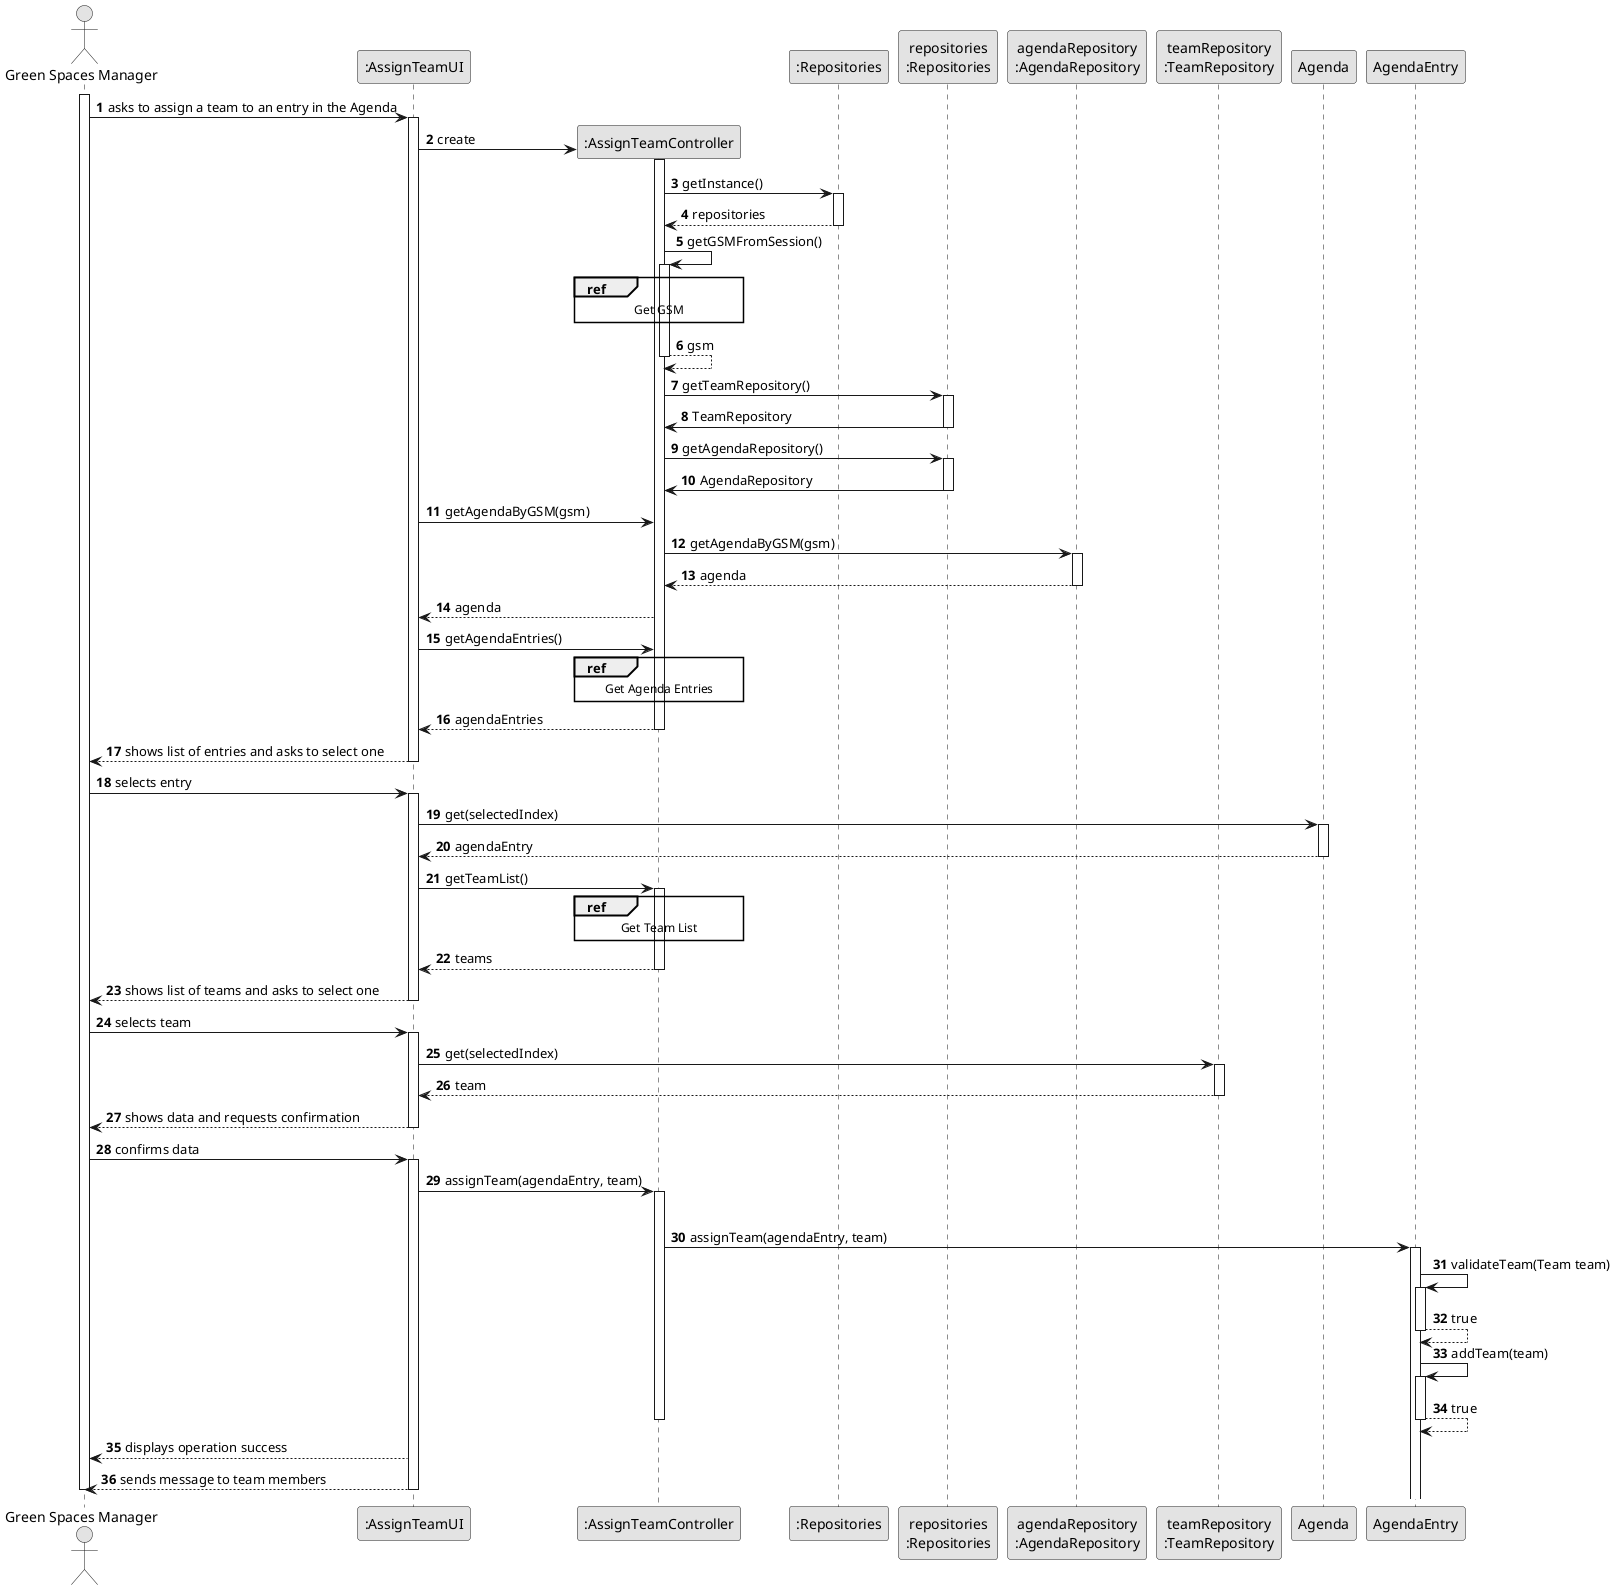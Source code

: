 @startuml
skinparam monochrome true
skinparam packageStyle rectangle
skinparam shadowing false

autonumber

'hide footbox
actor "Green Spaces Manager" as ADM
participant ":AssignTeamUI" as UI
participant ":AssignTeamController" as CTRL
participant ":Repositories" as RepositorySingleton
participant "repositories\n:Repositories" as PLAT
participant "agendaRepository\n:AgendaRepository" as AR
participant "teamRepository\n:TeamRepository" as TR
participant "Agenda" as AG
participant "AgendaEntry" as ENTRADA

activate ADM

        ADM -> UI : asks to assign a team to an entry in the Agenda

        activate UI

'            UI --> ADM : requests data (name)
            'create CTRL
            UI -> CTRL** : create

            activate CTRL

                        CTRL -> RepositorySingleton : getInstance()
                                        activate RepositorySingleton

                                            RepositorySingleton --> CTRL: repositories
                                        deactivate RepositorySingleton

                                         CTRL -> CTRL : getGSMFromSession()
                                         activate CTRL

                                         ref over CTRL
                                         Get GSM
                                         end

                                             CTRL --> CTRL : gsm
                                         deactivate CTRL

                             CTRL -> PLAT : getTeamRepository()
                                     activate PLAT

                                 PLAT -> CTRL : TeamRepository
                                 deactivate PLAT

                             CTRL -> PLAT : getAgendaRepository()
                                     activate PLAT

                                 PLAT -> CTRL : AgendaRepository
                                 deactivate PLAT

                             UI -> CTRL: getAgendaByGSM(gsm)

                             CTRL -> AR: getAgendaByGSM(gsm)
                                         activate AR

                                         AR --> CTRL: agenda
                                         deactivate AR
                             CTRL --> UI : agenda


                             UI -> CTRL : getAgendaEntries()

                            ref over CTRL
                            Get Agenda Entries
                            end

                            CTRL --> UI : agendaEntries
                            deactivate CTRL




    UI --> ADM : shows list of entries and asks to select one
    deactivate UI



    ADM -> UI : selects entry
    activate UI

                                     UI -> AG : get(selectedIndex)
                                     activate AG

                                    AG --> UI : agendaEntry
                                    deactivate AG


                                 UI -> CTRL : getTeamList()
                                 activate CTRL

                                ref over CTRL
                                Get Team List
                                end

                                CTRL --> UI : teams
                                deactivate CTRL

    UI --> ADM : shows list of teams and asks to select one
    deactivate UI

        ADM -> UI : selects team
        activate UI

                                             UI -> TR : get(selectedIndex)
                                             activate TR

                                            TR --> UI : team
                                            deactivate TR
        
            UI --> ADM : shows data and requests confirmation
            deactivate UI
        
            ADM -> UI : confirms data
            activate UI


        UI -> CTRL : assignTeam(agendaEntry, team)
        activate CTRL

            |||

            CTRL -> ENTRADA: assignTeam(agendaEntry, team)
            activate ENTRADA

                ENTRADA -> ENTRADA: validateTeam(Team team)
                            activate ENTRADA

                            ENTRADA --> ENTRADA: true
                            deactivate ENTRADA

                ENTRADA -> ENTRADA: addTeam(team)
                activate ENTRADA
                ENTRADA --> ENTRADA: true
                deactivate ENTRADA

                deactivate CTRL

            UI --> ADM: displays operation success
            UI --> ADM: sends message to team members
    deactivate UI

deactivate ADM

@enduml